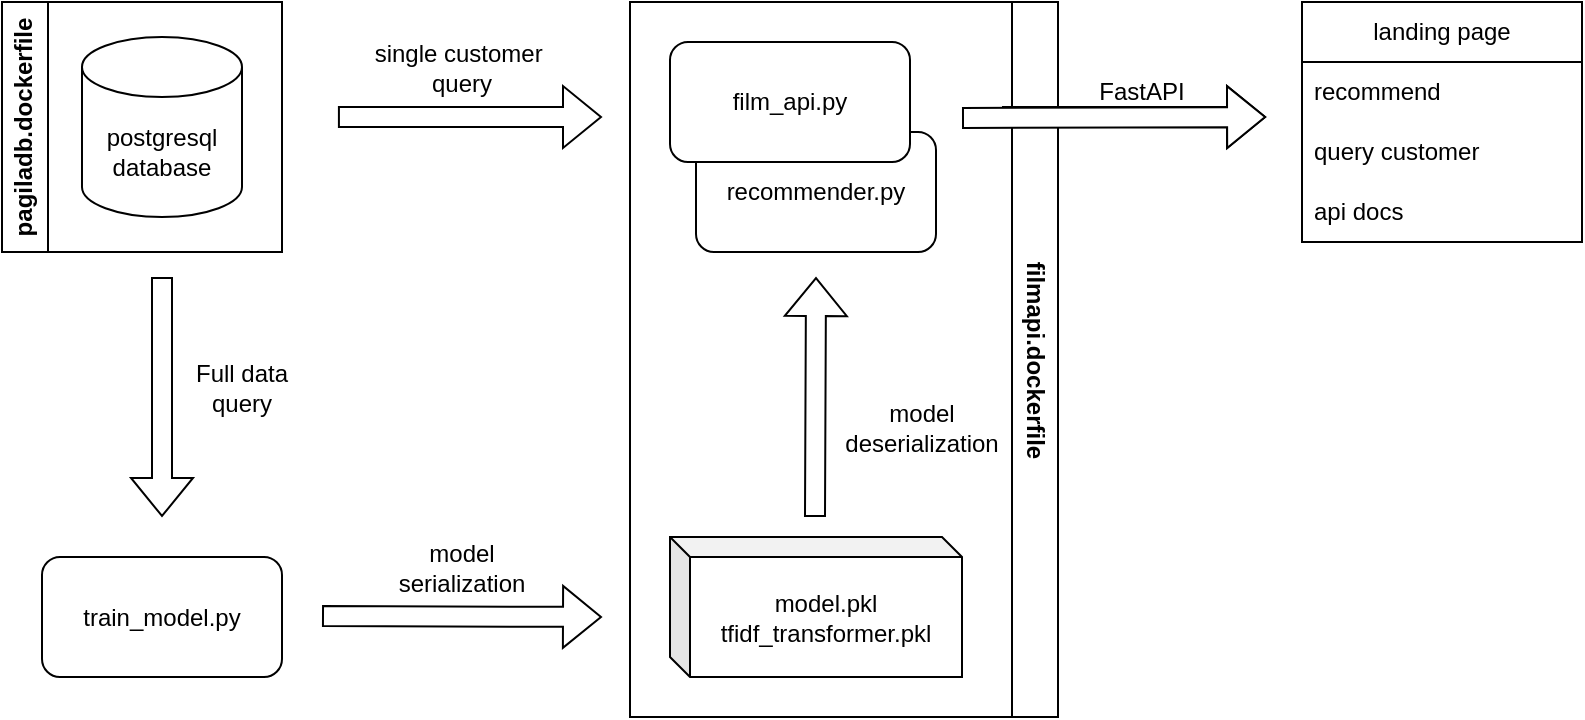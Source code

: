 <mxfile version="22.1.0" type="device">
  <diagram name="Page-1" id="hgK9O7wFYK8cDDtvCwnX">
    <mxGraphModel dx="1434" dy="885" grid="1" gridSize="10" guides="1" tooltips="1" connect="1" arrows="1" fold="1" page="1" pageScale="1" pageWidth="827" pageHeight="1169" background="none" math="0" shadow="0">
      <root>
        <mxCell id="0" />
        <mxCell id="1" parent="0" />
        <mxCell id="Ct2jxEpFgsdgMBE1x0vL-1" value="&lt;div&gt;postgresql&lt;/div&gt;&lt;div&gt;database&lt;/div&gt;" style="shape=cylinder3;whiteSpace=wrap;html=1;boundedLbl=1;backgroundOutline=1;size=15;" vertex="1" parent="1">
          <mxGeometry x="60" y="37.5" width="80" height="90" as="geometry" />
        </mxCell>
        <mxCell id="Ct2jxEpFgsdgMBE1x0vL-2" value="" style="shape=flexArrow;endArrow=classic;html=1;rounded=0;" edge="1" parent="1">
          <mxGeometry width="50" height="50" relative="1" as="geometry">
            <mxPoint x="100" y="157.5" as="sourcePoint" />
            <mxPoint x="100" y="277.5" as="targetPoint" />
          </mxGeometry>
        </mxCell>
        <mxCell id="Ct2jxEpFgsdgMBE1x0vL-4" value="&lt;div&gt;train_model.py&lt;/div&gt;" style="rounded=1;whiteSpace=wrap;html=1;" vertex="1" parent="1">
          <mxGeometry x="40" y="297.5" width="120" height="60" as="geometry" />
        </mxCell>
        <mxCell id="Ct2jxEpFgsdgMBE1x0vL-5" value="Full data query" style="text;html=1;strokeColor=none;fillColor=none;align=center;verticalAlign=middle;whiteSpace=wrap;rounded=0;" vertex="1" parent="1">
          <mxGeometry x="110" y="197.5" width="60" height="30" as="geometry" />
        </mxCell>
        <mxCell id="Ct2jxEpFgsdgMBE1x0vL-9" value="" style="shape=flexArrow;endArrow=classic;html=1;rounded=0;" edge="1" parent="1">
          <mxGeometry width="50" height="50" relative="1" as="geometry">
            <mxPoint x="180" y="327" as="sourcePoint" />
            <mxPoint x="320" y="327.5" as="targetPoint" />
          </mxGeometry>
        </mxCell>
        <mxCell id="Ct2jxEpFgsdgMBE1x0vL-10" value="&lt;div&gt;model&lt;/div&gt;&lt;div&gt;serialization&lt;/div&gt;" style="text;html=1;strokeColor=none;fillColor=none;align=center;verticalAlign=middle;whiteSpace=wrap;rounded=0;" vertex="1" parent="1">
          <mxGeometry x="210" y="287.5" width="80" height="30" as="geometry" />
        </mxCell>
        <mxCell id="Ct2jxEpFgsdgMBE1x0vL-15" value="&lt;div&gt;model.pkl&lt;/div&gt;&lt;div&gt;tfidf_transformer.pkl&lt;br&gt;&lt;/div&gt;" style="shape=cube;whiteSpace=wrap;html=1;boundedLbl=1;backgroundOutline=1;darkOpacity=0.05;darkOpacity2=0.1;size=10;" vertex="1" parent="1">
          <mxGeometry x="354" y="287.5" width="146" height="70" as="geometry" />
        </mxCell>
        <mxCell id="Ct2jxEpFgsdgMBE1x0vL-18" value="" style="shape=flexArrow;endArrow=classic;html=1;rounded=0;" edge="1" parent="1">
          <mxGeometry width="50" height="50" relative="1" as="geometry">
            <mxPoint x="426.5" y="277.5" as="sourcePoint" />
            <mxPoint x="427" y="157.5" as="targetPoint" />
          </mxGeometry>
        </mxCell>
        <mxCell id="Ct2jxEpFgsdgMBE1x0vL-19" value="&lt;div&gt;model&lt;/div&gt;&lt;div&gt;deserialization&lt;/div&gt;" style="text;html=1;strokeColor=none;fillColor=none;align=center;verticalAlign=middle;whiteSpace=wrap;rounded=0;" vertex="1" parent="1">
          <mxGeometry x="440" y="217.5" width="80" height="30" as="geometry" />
        </mxCell>
        <mxCell id="Ct2jxEpFgsdgMBE1x0vL-22" value="" style="shape=flexArrow;endArrow=classic;html=1;rounded=0;exitX=-0.017;exitY=1.333;exitDx=0;exitDy=0;exitPerimeter=0;" edge="1" parent="1" source="Ct2jxEpFgsdgMBE1x0vL-23">
          <mxGeometry width="50" height="50" relative="1" as="geometry">
            <mxPoint x="160" y="77.5" as="sourcePoint" />
            <mxPoint x="320" y="77.5" as="targetPoint" />
          </mxGeometry>
        </mxCell>
        <mxCell id="Ct2jxEpFgsdgMBE1x0vL-23" value="&lt;div&gt;single customer&amp;nbsp;&lt;/div&gt;&lt;div&gt;query&lt;/div&gt;" style="text;html=1;strokeColor=none;fillColor=none;align=center;verticalAlign=middle;whiteSpace=wrap;rounded=0;" vertex="1" parent="1">
          <mxGeometry x="190" y="37.5" width="120" height="30" as="geometry" />
        </mxCell>
        <mxCell id="Ct2jxEpFgsdgMBE1x0vL-24" value="&lt;div&gt;pagiladb.dockerfile&lt;/div&gt;" style="swimlane;horizontal=0;whiteSpace=wrap;html=1;" vertex="1" parent="1">
          <mxGeometry x="20" y="20" width="140" height="125" as="geometry" />
        </mxCell>
        <mxCell id="Ct2jxEpFgsdgMBE1x0vL-25" value="&lt;div&gt;filmapi.dockerfile&lt;/div&gt;" style="swimlane;horizontal=0;whiteSpace=wrap;html=1;rotation=-180;" vertex="1" parent="1">
          <mxGeometry x="334" y="20" width="214" height="357.5" as="geometry" />
        </mxCell>
        <mxCell id="Ct2jxEpFgsdgMBE1x0vL-17" value="&lt;div&gt;recommender.py&lt;/div&gt;" style="rounded=1;whiteSpace=wrap;html=1;" vertex="1" parent="Ct2jxEpFgsdgMBE1x0vL-25">
          <mxGeometry x="33" y="65" width="120" height="60" as="geometry" />
        </mxCell>
        <mxCell id="Ct2jxEpFgsdgMBE1x0vL-16" value="&lt;div&gt;film_api.py&lt;/div&gt;" style="rounded=1;whiteSpace=wrap;html=1;" vertex="1" parent="Ct2jxEpFgsdgMBE1x0vL-25">
          <mxGeometry x="20" y="20" width="120" height="60" as="geometry" />
        </mxCell>
        <mxCell id="Ct2jxEpFgsdgMBE1x0vL-28" value="&lt;div&gt;landing page&lt;br&gt;&lt;/div&gt;" style="swimlane;fontStyle=0;childLayout=stackLayout;horizontal=1;startSize=30;horizontalStack=0;resizeParent=1;resizeParentMax=0;resizeLast=0;collapsible=1;marginBottom=0;whiteSpace=wrap;html=1;" vertex="1" parent="1">
          <mxGeometry x="670" y="20" width="140" height="120" as="geometry" />
        </mxCell>
        <mxCell id="Ct2jxEpFgsdgMBE1x0vL-29" value="recommend" style="text;strokeColor=none;fillColor=none;align=left;verticalAlign=middle;spacingLeft=4;spacingRight=4;overflow=hidden;points=[[0,0.5],[1,0.5]];portConstraint=eastwest;rotatable=0;whiteSpace=wrap;html=1;" vertex="1" parent="Ct2jxEpFgsdgMBE1x0vL-28">
          <mxGeometry y="30" width="140" height="30" as="geometry" />
        </mxCell>
        <mxCell id="Ct2jxEpFgsdgMBE1x0vL-30" value="query customer" style="text;strokeColor=none;fillColor=none;align=left;verticalAlign=middle;spacingLeft=4;spacingRight=4;overflow=hidden;points=[[0,0.5],[1,0.5]];portConstraint=eastwest;rotatable=0;whiteSpace=wrap;html=1;" vertex="1" parent="Ct2jxEpFgsdgMBE1x0vL-28">
          <mxGeometry y="60" width="140" height="30" as="geometry" />
        </mxCell>
        <mxCell id="Ct2jxEpFgsdgMBE1x0vL-31" value="&lt;div&gt;api docs&lt;/div&gt;" style="text;strokeColor=none;fillColor=none;align=left;verticalAlign=middle;spacingLeft=4;spacingRight=4;overflow=hidden;points=[[0,0.5],[1,0.5]];portConstraint=eastwest;rotatable=0;whiteSpace=wrap;html=1;" vertex="1" parent="Ct2jxEpFgsdgMBE1x0vL-28">
          <mxGeometry y="90" width="140" height="30" as="geometry" />
        </mxCell>
        <mxCell id="Ct2jxEpFgsdgMBE1x0vL-36" value="" style="shape=flexArrow;endArrow=classic;html=1;rounded=0;exitX=-0.017;exitY=1.333;exitDx=0;exitDy=0;exitPerimeter=0;fillColor=default;" edge="1" parent="1">
          <mxGeometry width="50" height="50" relative="1" as="geometry">
            <mxPoint x="520" y="77.49" as="sourcePoint" />
            <mxPoint x="652.04" y="77.5" as="targetPoint" />
          </mxGeometry>
        </mxCell>
        <mxCell id="Ct2jxEpFgsdgMBE1x0vL-40" value="" style="shape=flexArrow;endArrow=classic;html=1;rounded=0;fillColor=default;" edge="1" parent="1">
          <mxGeometry width="50" height="50" relative="1" as="geometry">
            <mxPoint x="500" y="78" as="sourcePoint" />
            <mxPoint x="652.04" y="77.5" as="targetPoint" />
          </mxGeometry>
        </mxCell>
        <mxCell id="Ct2jxEpFgsdgMBE1x0vL-41" value="&lt;div&gt;FastAPI&lt;br&gt;&lt;/div&gt;" style="text;html=1;strokeColor=none;fillColor=none;align=center;verticalAlign=middle;whiteSpace=wrap;rounded=0;" vertex="1" parent="1">
          <mxGeometry x="530" y="50" width="120" height="30" as="geometry" />
        </mxCell>
      </root>
    </mxGraphModel>
  </diagram>
</mxfile>
